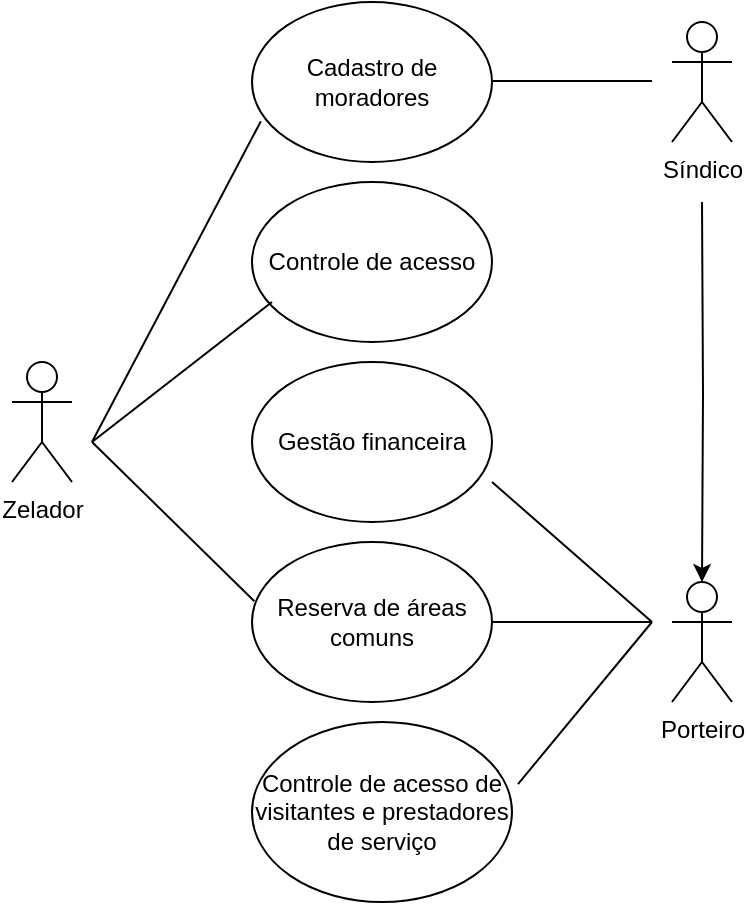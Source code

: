 <mxfile version="22.0.2" type="github">
  <diagram name="Página-1" id="2-yxLEGiWLPIENzrTkYZ">
    <mxGraphModel dx="1042" dy="569" grid="1" gridSize="10" guides="1" tooltips="1" connect="1" arrows="1" fold="1" page="1" pageScale="1" pageWidth="827" pageHeight="1169" math="0" shadow="0">
      <root>
        <mxCell id="0" />
        <mxCell id="1" parent="0" />
        <mxCell id="pJED6RaBbz046Kd6s2tO-1" value="Zelador" style="shape=umlActor;verticalLabelPosition=bottom;verticalAlign=top;html=1;outlineConnect=0;" vertex="1" parent="1">
          <mxGeometry x="40" y="200" width="30" height="60" as="geometry" />
        </mxCell>
        <mxCell id="pJED6RaBbz046Kd6s2tO-2" value="Cadastro de moradores" style="ellipse;whiteSpace=wrap;html=1;" vertex="1" parent="1">
          <mxGeometry x="160" y="20" width="120" height="80" as="geometry" />
        </mxCell>
        <mxCell id="pJED6RaBbz046Kd6s2tO-5" value="Controle de acesso de visitantes e prestadores de serviço" style="ellipse;whiteSpace=wrap;html=1;" vertex="1" parent="1">
          <mxGeometry x="160" y="380" width="130" height="90" as="geometry" />
        </mxCell>
        <mxCell id="pJED6RaBbz046Kd6s2tO-6" value="Controle de acesso" style="ellipse;whiteSpace=wrap;html=1;" vertex="1" parent="1">
          <mxGeometry x="160" y="110" width="120" height="80" as="geometry" />
        </mxCell>
        <mxCell id="pJED6RaBbz046Kd6s2tO-7" value="Gestão financeira" style="ellipse;whiteSpace=wrap;html=1;" vertex="1" parent="1">
          <mxGeometry x="160" y="200" width="120" height="80" as="geometry" />
        </mxCell>
        <mxCell id="pJED6RaBbz046Kd6s2tO-8" value="Reserva de áreas comuns" style="ellipse;whiteSpace=wrap;html=1;" vertex="1" parent="1">
          <mxGeometry x="160" y="290" width="120" height="80" as="geometry" />
        </mxCell>
        <mxCell id="pJED6RaBbz046Kd6s2tO-25" value="" style="edgeStyle=orthogonalEdgeStyle;rounded=0;orthogonalLoop=1;jettySize=auto;html=1;" edge="1" parent="1" target="pJED6RaBbz046Kd6s2tO-24">
          <mxGeometry relative="1" as="geometry">
            <mxPoint x="385" y="120" as="sourcePoint" />
          </mxGeometry>
        </mxCell>
        <mxCell id="pJED6RaBbz046Kd6s2tO-12" value="Síndico" style="shape=umlActor;verticalLabelPosition=bottom;verticalAlign=top;html=1;outlineConnect=0;" vertex="1" parent="1">
          <mxGeometry x="370" y="30" width="30" height="60" as="geometry" />
        </mxCell>
        <mxCell id="pJED6RaBbz046Kd6s2tO-13" value="" style="endArrow=none;html=1;rounded=0;entryX=1;entryY=0.5;entryDx=0;entryDy=0;" edge="1" parent="1" target="pJED6RaBbz046Kd6s2tO-8">
          <mxGeometry width="50" height="50" relative="1" as="geometry">
            <mxPoint x="360" y="330" as="sourcePoint" />
            <mxPoint x="440" y="270" as="targetPoint" />
          </mxGeometry>
        </mxCell>
        <mxCell id="pJED6RaBbz046Kd6s2tO-14" value="" style="endArrow=none;html=1;rounded=0;exitX=1.023;exitY=0.345;exitDx=0;exitDy=0;exitPerimeter=0;" edge="1" parent="1" source="pJED6RaBbz046Kd6s2tO-5">
          <mxGeometry width="50" height="50" relative="1" as="geometry">
            <mxPoint x="310" y="380" as="sourcePoint" />
            <mxPoint x="360" y="330" as="targetPoint" />
          </mxGeometry>
        </mxCell>
        <mxCell id="pJED6RaBbz046Kd6s2tO-15" value="" style="endArrow=none;html=1;rounded=0;entryX=1;entryY=0.75;entryDx=0;entryDy=0;entryPerimeter=0;" edge="1" parent="1" target="pJED6RaBbz046Kd6s2tO-7">
          <mxGeometry width="50" height="50" relative="1" as="geometry">
            <mxPoint x="360" y="330" as="sourcePoint" />
            <mxPoint x="410" y="280" as="targetPoint" />
          </mxGeometry>
        </mxCell>
        <mxCell id="pJED6RaBbz046Kd6s2tO-16" value="" style="endArrow=none;html=1;rounded=0;entryX=0.037;entryY=0.745;entryDx=0;entryDy=0;entryPerimeter=0;" edge="1" parent="1" target="pJED6RaBbz046Kd6s2tO-2">
          <mxGeometry width="50" height="50" relative="1" as="geometry">
            <mxPoint x="80" y="240" as="sourcePoint" />
            <mxPoint x="160" y="160" as="targetPoint" />
          </mxGeometry>
        </mxCell>
        <mxCell id="pJED6RaBbz046Kd6s2tO-17" value="" style="endArrow=none;html=1;rounded=0;entryX=0.01;entryY=0.37;entryDx=0;entryDy=0;entryPerimeter=0;" edge="1" parent="1" target="pJED6RaBbz046Kd6s2tO-8">
          <mxGeometry width="50" height="50" relative="1" as="geometry">
            <mxPoint x="80" y="240" as="sourcePoint" />
            <mxPoint x="170" y="170" as="targetPoint" />
          </mxGeometry>
        </mxCell>
        <mxCell id="pJED6RaBbz046Kd6s2tO-18" value="" style="endArrow=none;html=1;rounded=0;" edge="1" parent="1">
          <mxGeometry width="50" height="50" relative="1" as="geometry">
            <mxPoint x="80" y="240" as="sourcePoint" />
            <mxPoint x="170" y="170" as="targetPoint" />
          </mxGeometry>
        </mxCell>
        <mxCell id="pJED6RaBbz046Kd6s2tO-21" value="" style="endArrow=none;html=1;rounded=0;" edge="1" parent="1">
          <mxGeometry width="50" height="50" relative="1" as="geometry">
            <mxPoint x="280" y="59.5" as="sourcePoint" />
            <mxPoint x="360" y="59.5" as="targetPoint" />
          </mxGeometry>
        </mxCell>
        <mxCell id="pJED6RaBbz046Kd6s2tO-24" value="Porteiro" style="shape=umlActor;verticalLabelPosition=bottom;verticalAlign=top;html=1;outlineConnect=0;" vertex="1" parent="1">
          <mxGeometry x="370" y="310" width="30" height="60" as="geometry" />
        </mxCell>
      </root>
    </mxGraphModel>
  </diagram>
</mxfile>
